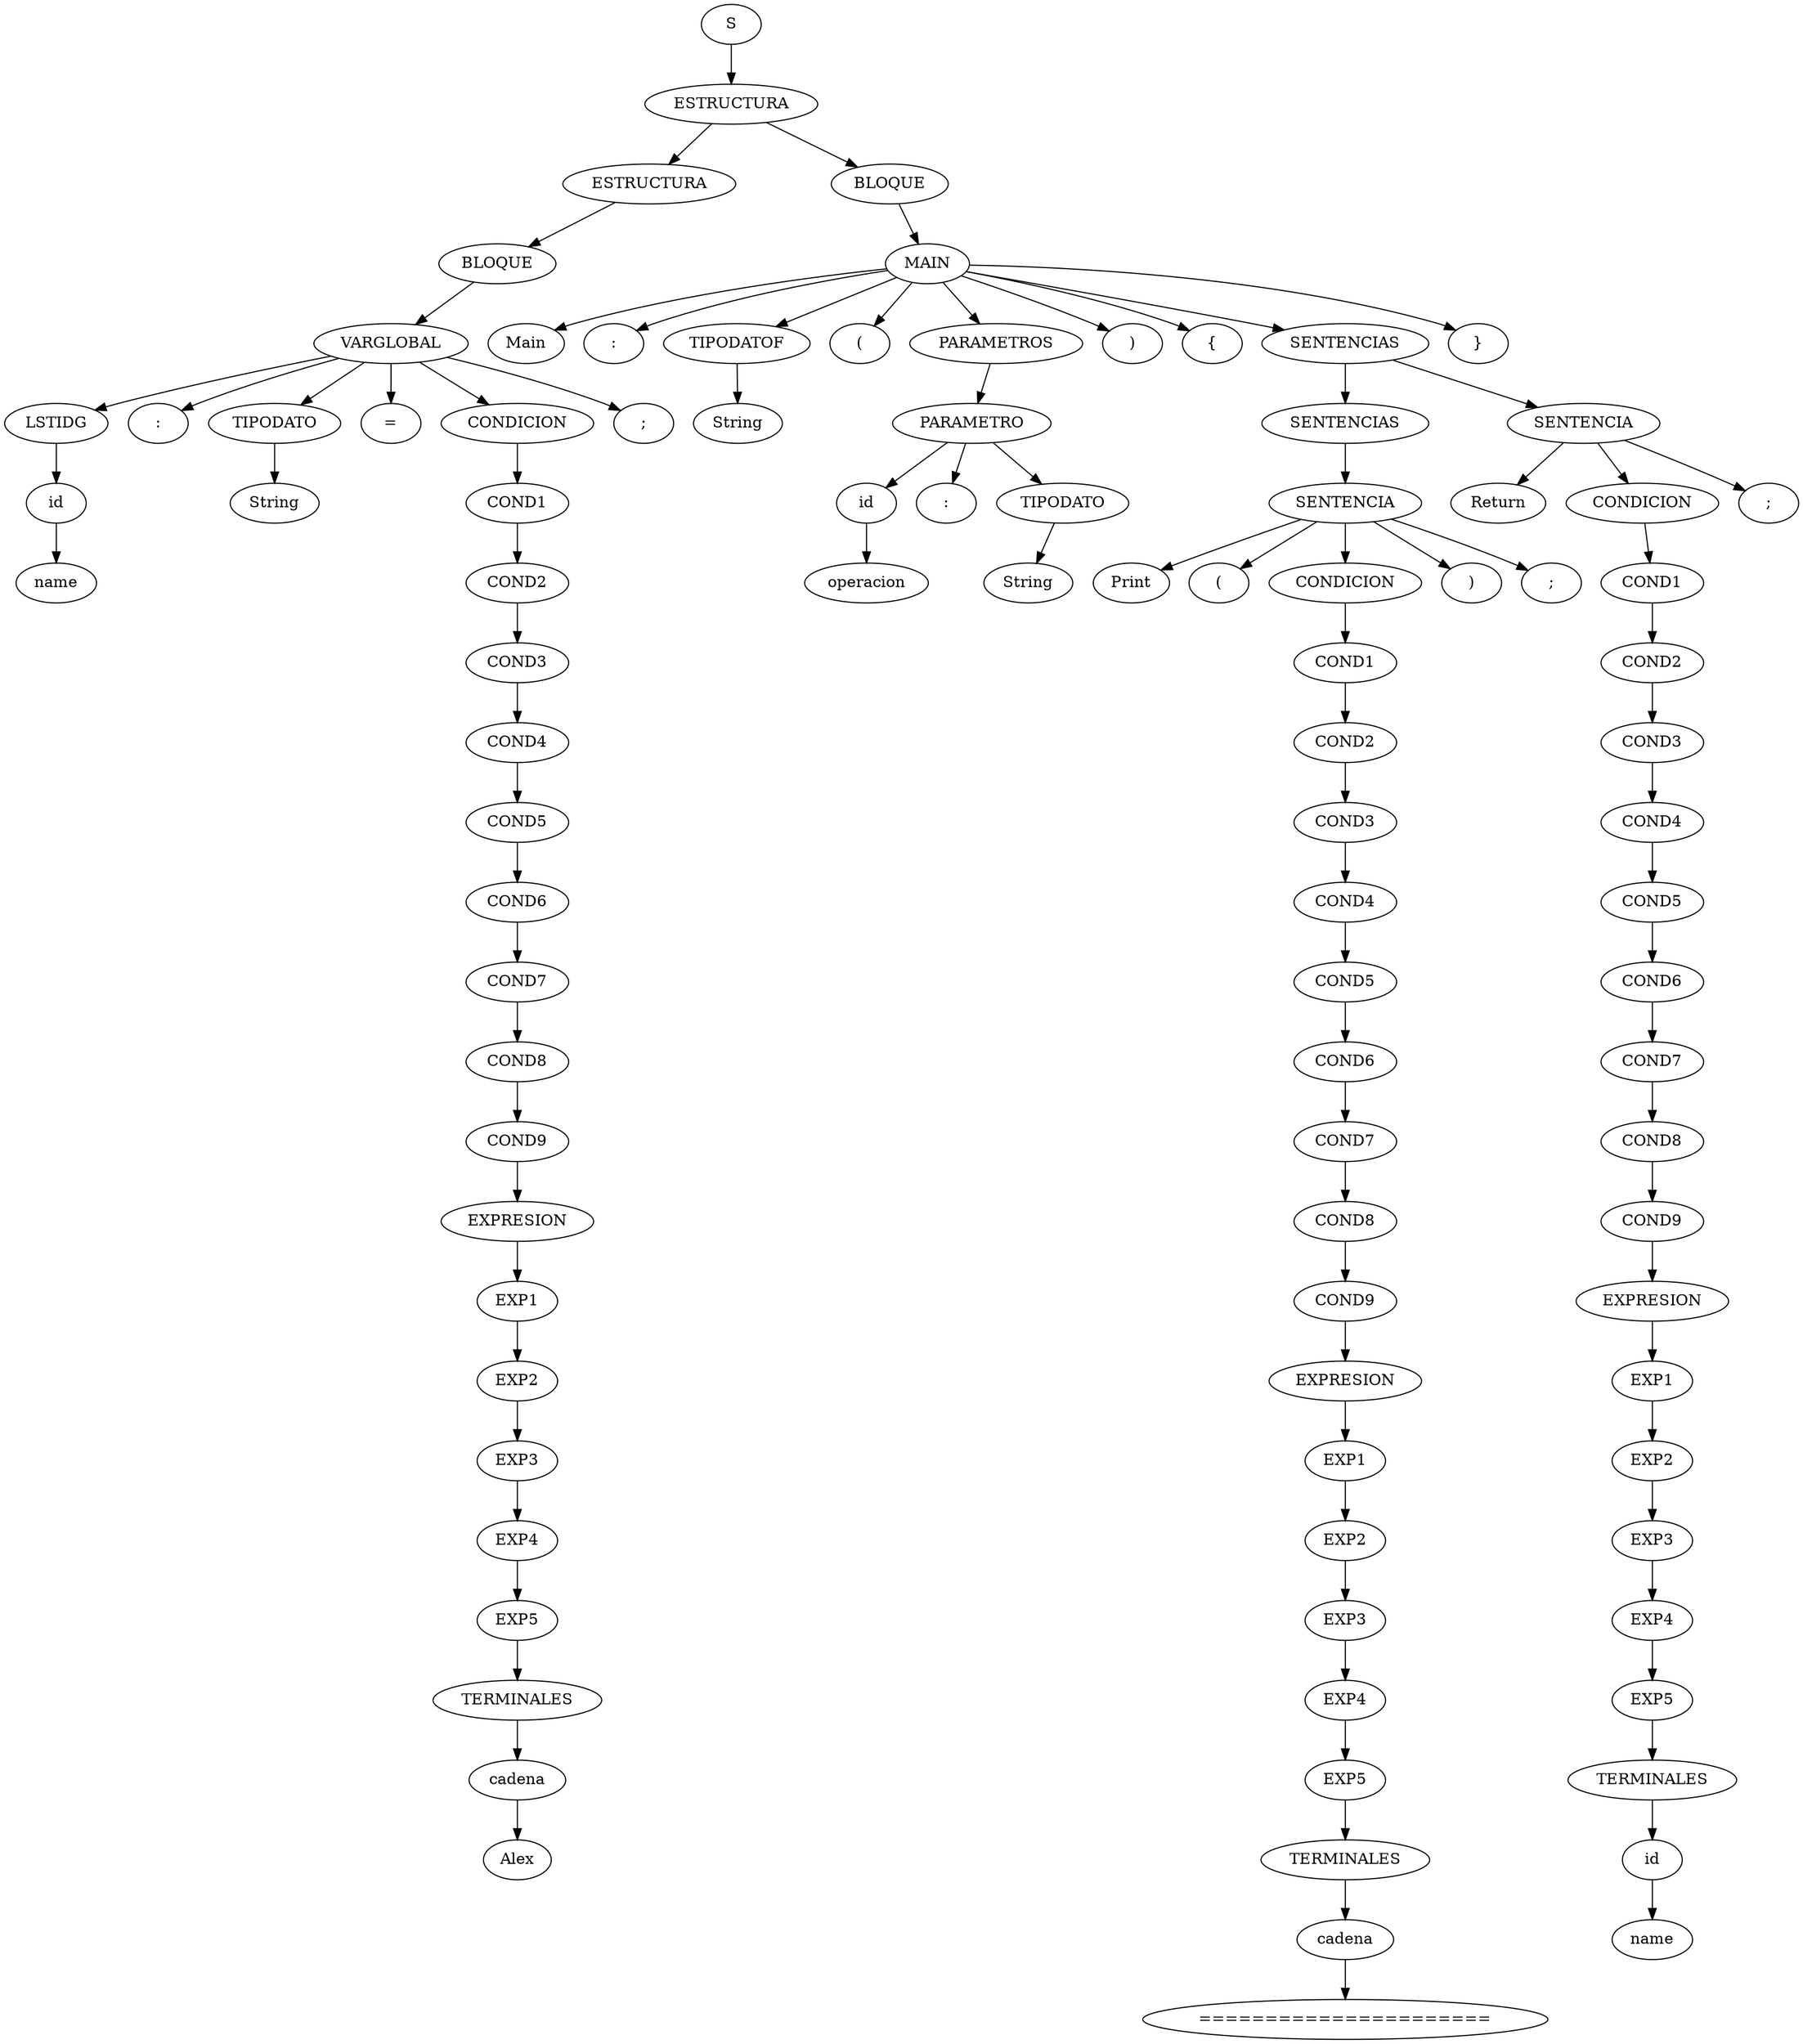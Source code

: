 Digraph Arbol_Sintactico{

node0[label = "S"];
node0 -> node00
node00[label = "ESTRUCTURA"];
node00 -> node000
node000[label = "ESTRUCTURA"];
node000 -> node0000
node0000[label = "BLOQUE"];
node0000 -> node00000
node00000[label = "VARGLOBAL"];
node00000 -> node000000
node000000[label = "LSTIDG"];
node000000 -> node0000000
node0000000[label = "id"];
node0000000c[label = "name"];
node0000000 -> node0000000c
node00000 -> node000001
node000001[label = ":"];
node00000 -> node000002
node000002[label = "TIPODATO"];
node000002 -> node0000020
node0000020[label = "String"];
node00000 -> node000003
node000003[label = "="];
node00000 -> node000004
node000004[label = "CONDICION"];
node000004 -> node0000040
node0000040[label = "COND1"];
node0000040 -> node00000400
node00000400[label = "COND2"];
node00000400 -> node000004000
node000004000[label = "COND3"];
node000004000 -> node0000040000
node0000040000[label = "COND4"];
node0000040000 -> node00000400000
node00000400000[label = "COND5"];
node00000400000 -> node000004000000
node000004000000[label = "COND6"];
node000004000000 -> node0000040000000
node0000040000000[label = "COND7"];
node0000040000000 -> node00000400000000
node00000400000000[label = "COND8"];
node00000400000000 -> node000004000000000
node000004000000000[label = "COND9"];
node000004000000000 -> node0000040000000000
node0000040000000000[label = "EXPRESION"];
node0000040000000000 -> node00000400000000000
node00000400000000000[label = "EXP1"];
node00000400000000000 -> node000004000000000000
node000004000000000000[label = "EXP2"];
node000004000000000000 -> node0000040000000000000
node0000040000000000000[label = "EXP3"];
node0000040000000000000 -> node00000400000000000000
node00000400000000000000[label = "EXP4"];
node00000400000000000000 -> node000004000000000000000
node000004000000000000000[label = "EXP5"];
node000004000000000000000 -> node0000040000000000000000
node0000040000000000000000[label = "TERMINALES"];
node0000040000000000000000 -> node00000400000000000000000
node00000400000000000000000[label = "cadena"];
node00000400000000000000000c[label = "Alex"];
node00000400000000000000000 -> node00000400000000000000000c
node00000 -> node000005
node000005[label = ";"];
node00 -> node001
node001[label = "BLOQUE"];
node001 -> node0010
node0010[label = "MAIN"];
node0010 -> node00100
node00100[label = "Main"];
node0010 -> node00101
node00101[label = ":"];
node0010 -> node00102
node00102[label = "TIPODATOF"];
node00102 -> node001020
node001020[label = "String"];
node0010 -> node00103
node00103[label = "("];
node0010 -> node00104
node00104[label = "PARAMETROS"];
node00104 -> node001040
node001040[label = "PARAMETRO"];
node001040 -> node0010400
node0010400[label = "id"];
node0010400c[label = "operacion"];
node0010400 -> node0010400c
node001040 -> node0010401
node0010401[label = ":"];
node001040 -> node0010402
node0010402[label = "TIPODATO"];
node0010402 -> node00104020
node00104020[label = "String"];
node0010 -> node00105
node00105[label = ")"];
node0010 -> node00106
node00106[label = "{"];
node0010 -> node00107
node00107[label = "SENTENCIAS"];
node00107 -> node001070
node001070[label = "SENTENCIAS"];
node001070 -> node0010700
node0010700[label = "SENTENCIA"];
node0010700 -> node00107000
node00107000[label = "Print"];
node0010700 -> node00107001
node00107001[label = "("];
node0010700 -> node00107002
node00107002[label = "CONDICION"];
node00107002 -> node001070020
node001070020[label = "COND1"];
node001070020 -> node0010700200
node0010700200[label = "COND2"];
node0010700200 -> node00107002000
node00107002000[label = "COND3"];
node00107002000 -> node001070020000
node001070020000[label = "COND4"];
node001070020000 -> node0010700200000
node0010700200000[label = "COND5"];
node0010700200000 -> node00107002000000
node00107002000000[label = "COND6"];
node00107002000000 -> node001070020000000
node001070020000000[label = "COND7"];
node001070020000000 -> node0010700200000000
node0010700200000000[label = "COND8"];
node0010700200000000 -> node00107002000000000
node00107002000000000[label = "COND9"];
node00107002000000000 -> node001070020000000000
node001070020000000000[label = "EXPRESION"];
node001070020000000000 -> node0010700200000000000
node0010700200000000000[label = "EXP1"];
node0010700200000000000 -> node00107002000000000000
node00107002000000000000[label = "EXP2"];
node00107002000000000000 -> node001070020000000000000
node001070020000000000000[label = "EXP3"];
node001070020000000000000 -> node0010700200000000000000
node0010700200000000000000[label = "EXP4"];
node0010700200000000000000 -> node00107002000000000000000
node00107002000000000000000[label = "EXP5"];
node00107002000000000000000 -> node001070020000000000000000
node001070020000000000000000[label = "TERMINALES"];
node001070020000000000000000 -> node0010700200000000000000000
node0010700200000000000000000[label = "cadena"];
node0010700200000000000000000c[label = "======================"];
node0010700200000000000000000 -> node0010700200000000000000000c
node0010700 -> node00107003
node00107003[label = ")"];
node0010700 -> node00107004
node00107004[label = ";"];
node00107 -> node001071
node001071[label = "SENTENCIA"];
node001071 -> node0010710
node0010710[label = "Return"];
node001071 -> node0010711
node0010711[label = "CONDICION"];
node0010711 -> node00107110
node00107110[label = "COND1"];
node00107110 -> node001071100
node001071100[label = "COND2"];
node001071100 -> node0010711000
node0010711000[label = "COND3"];
node0010711000 -> node00107110000
node00107110000[label = "COND4"];
node00107110000 -> node001071100000
node001071100000[label = "COND5"];
node001071100000 -> node0010711000000
node0010711000000[label = "COND6"];
node0010711000000 -> node00107110000000
node00107110000000[label = "COND7"];
node00107110000000 -> node001071100000000
node001071100000000[label = "COND8"];
node001071100000000 -> node0010711000000000
node0010711000000000[label = "COND9"];
node0010711000000000 -> node00107110000000000
node00107110000000000[label = "EXPRESION"];
node00107110000000000 -> node001071100000000000
node001071100000000000[label = "EXP1"];
node001071100000000000 -> node0010711000000000000
node0010711000000000000[label = "EXP2"];
node0010711000000000000 -> node00107110000000000000
node00107110000000000000[label = "EXP3"];
node00107110000000000000 -> node001071100000000000000
node001071100000000000000[label = "EXP4"];
node001071100000000000000 -> node0010711000000000000000
node0010711000000000000000[label = "EXP5"];
node0010711000000000000000 -> node00107110000000000000000
node00107110000000000000000[label = "TERMINALES"];
node00107110000000000000000 -> node001071100000000000000000
node001071100000000000000000[label = "id"];
node001071100000000000000000c[label = "name"];
node001071100000000000000000 -> node001071100000000000000000c
node001071 -> node0010712
node0010712[label = ";"];
node0010 -> node00108
node00108[label = "}"];


}

